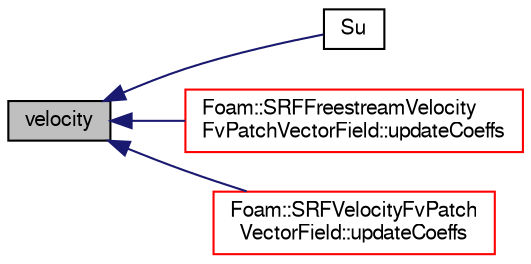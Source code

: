 digraph "velocity"
{
  bgcolor="transparent";
  edge [fontname="FreeSans",fontsize="10",labelfontname="FreeSans",labelfontsize="10"];
  node [fontname="FreeSans",fontsize="10",shape=record];
  rankdir="LR";
  Node383 [label="velocity",height=0.2,width=0.4,color="black", fillcolor="grey75", style="filled", fontcolor="black"];
  Node383 -> Node384 [dir="back",color="midnightblue",fontsize="10",style="solid",fontname="FreeSans"];
  Node384 [label="Su",height=0.2,width=0.4,color="black",URL="$a21962.html#a3322aa97a8ccf58a440592857ea71a90",tooltip="Source term component for momentum equation. "];
  Node383 -> Node385 [dir="back",color="midnightblue",fontsize="10",style="solid",fontname="FreeSans"];
  Node385 [label="Foam::SRFFreestreamVelocity\lFvPatchVectorField::updateCoeffs",height=0.2,width=0.4,color="red",URL="$a21950.html#a7e24eafac629d3733181cd942d4c902f",tooltip="Update the coefficients associated with the patch field. "];
  Node383 -> Node387 [dir="back",color="midnightblue",fontsize="10",style="solid",fontname="FreeSans"];
  Node387 [label="Foam::SRFVelocityFvPatch\lVectorField::updateCoeffs",height=0.2,width=0.4,color="red",URL="$a21954.html#a7e24eafac629d3733181cd942d4c902f",tooltip="Update the coefficients associated with the patch field. "];
}
